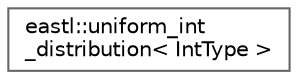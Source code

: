 digraph "类继承关系图"
{
 // LATEX_PDF_SIZE
  bgcolor="transparent";
  edge [fontname=Helvetica,fontsize=10,labelfontname=Helvetica,labelfontsize=10];
  node [fontname=Helvetica,fontsize=10,shape=box,height=0.2,width=0.4];
  rankdir="LR";
  Node0 [id="Node000000",label="eastl::uniform_int\l_distribution\< IntType \>",height=0.2,width=0.4,color="grey40", fillcolor="white", style="filled",URL="$classeastl_1_1uniform__int__distribution.html",tooltip=" "];
}
